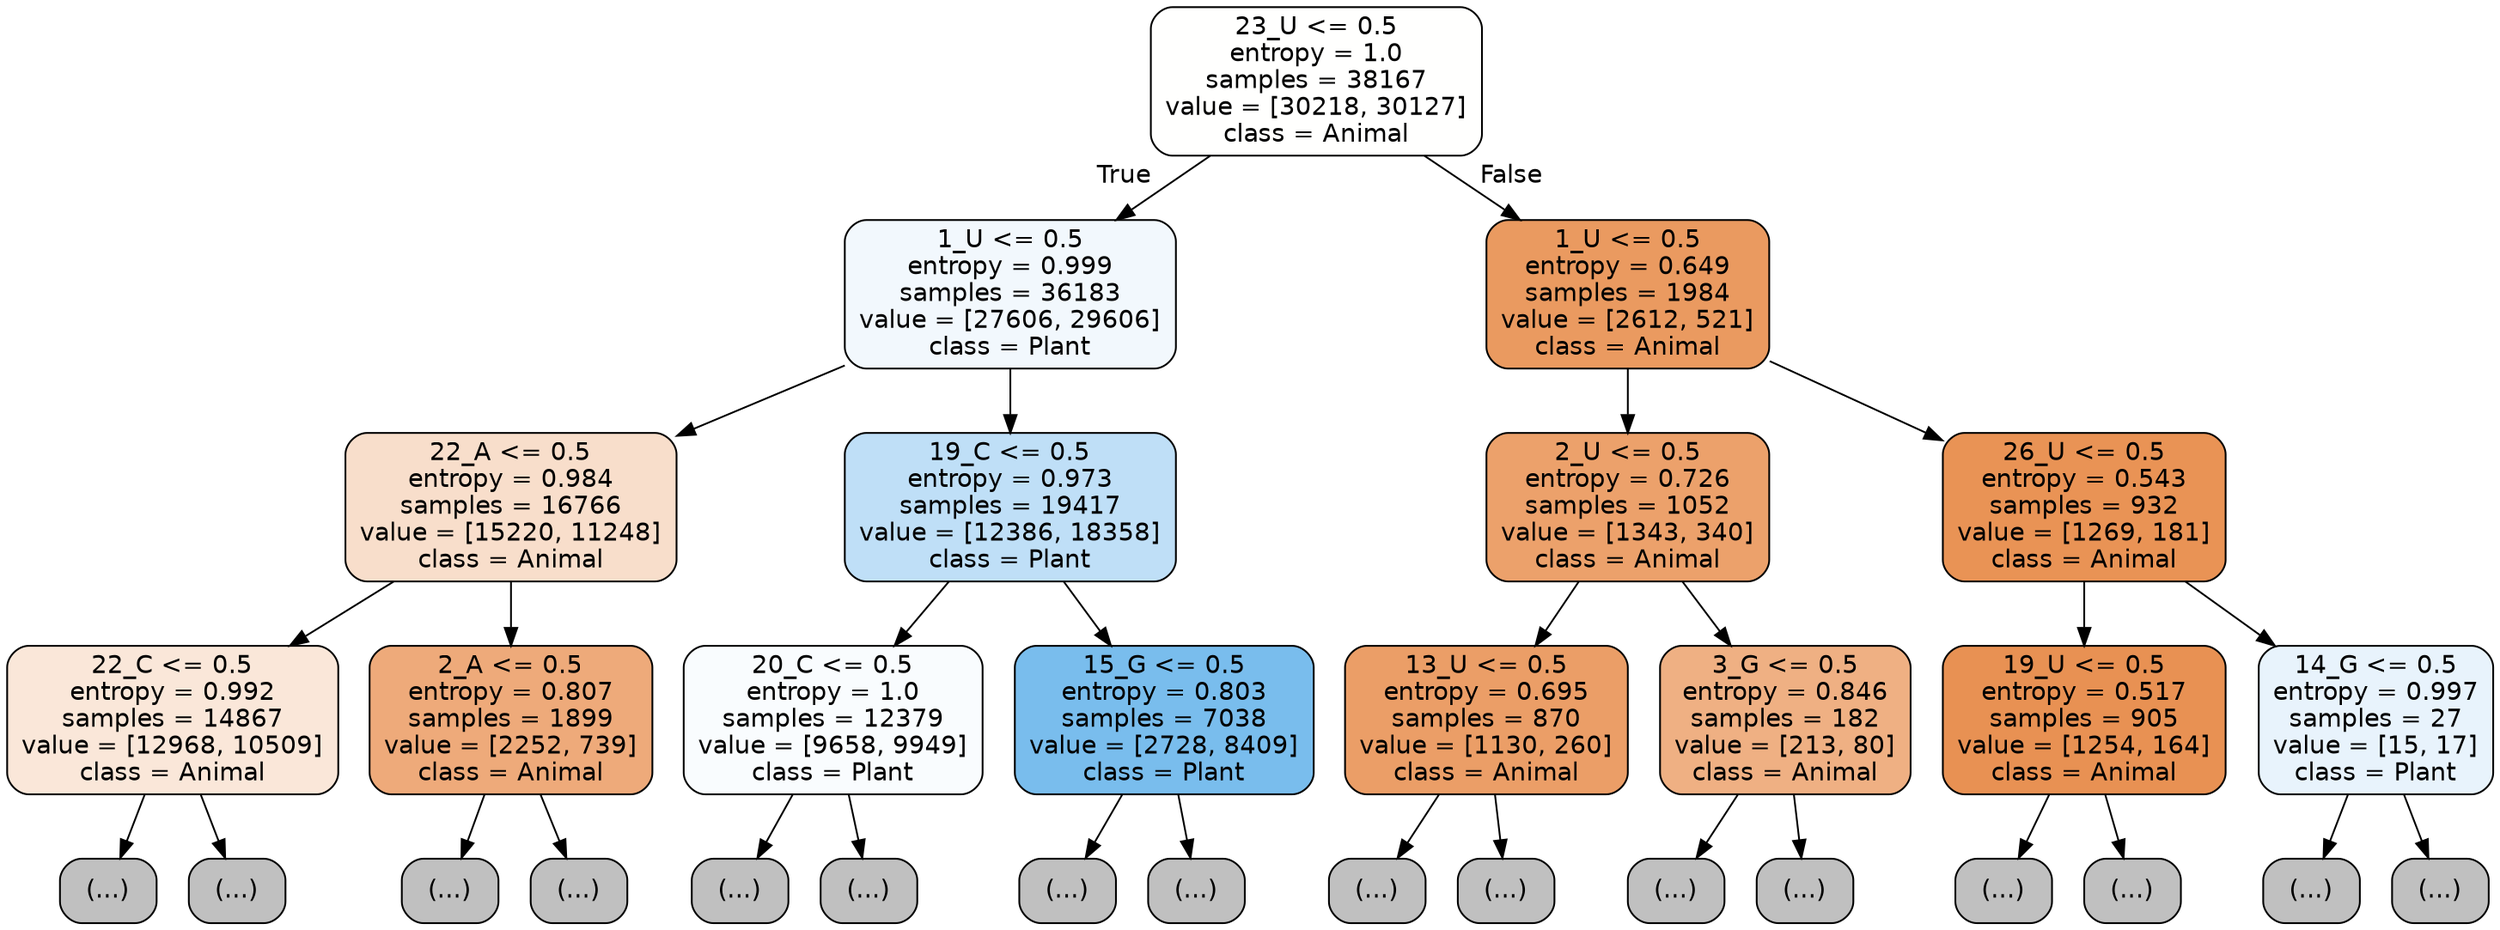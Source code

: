 digraph Tree {
node [shape=box, style="filled, rounded", color="black", fontname="helvetica"] ;
edge [fontname="helvetica"] ;
0 [label="23_U <= 0.5\nentropy = 1.0\nsamples = 38167\nvalue = [30218, 30127]\nclass = Animal", fillcolor="#fffffe"] ;
1 [label="1_U <= 0.5\nentropy = 0.999\nsamples = 36183\nvalue = [27606, 29606]\nclass = Plant", fillcolor="#f2f8fd"] ;
0 -> 1 [labeldistance=2.5, labelangle=45, headlabel="True"] ;
2 [label="22_A <= 0.5\nentropy = 0.984\nsamples = 16766\nvalue = [15220, 11248]\nclass = Animal", fillcolor="#f8decb"] ;
1 -> 2 ;
3 [label="22_C <= 0.5\nentropy = 0.992\nsamples = 14867\nvalue = [12968, 10509]\nclass = Animal", fillcolor="#fae7d9"] ;
2 -> 3 ;
4 [label="(...)", fillcolor="#C0C0C0"] ;
3 -> 4 ;
7357 [label="(...)", fillcolor="#C0C0C0"] ;
3 -> 7357 ;
8268 [label="2_A <= 0.5\nentropy = 0.807\nsamples = 1899\nvalue = [2252, 739]\nclass = Animal", fillcolor="#eeaa7a"] ;
2 -> 8268 ;
8269 [label="(...)", fillcolor="#C0C0C0"] ;
8268 -> 8269 ;
8956 [label="(...)", fillcolor="#C0C0C0"] ;
8268 -> 8956 ;
9245 [label="19_C <= 0.5\nentropy = 0.973\nsamples = 19417\nvalue = [12386, 18358]\nclass = Plant", fillcolor="#bfdff7"] ;
1 -> 9245 ;
9246 [label="20_C <= 0.5\nentropy = 1.0\nsamples = 12379\nvalue = [9658, 9949]\nclass = Plant", fillcolor="#f9fcfe"] ;
9245 -> 9246 ;
9247 [label="(...)", fillcolor="#C0C0C0"] ;
9246 -> 9247 ;
13342 [label="(...)", fillcolor="#C0C0C0"] ;
9246 -> 13342 ;
14515 [label="15_G <= 0.5\nentropy = 0.803\nsamples = 7038\nvalue = [2728, 8409]\nclass = Plant", fillcolor="#79bded"] ;
9245 -> 14515 ;
14516 [label="(...)", fillcolor="#C0C0C0"] ;
14515 -> 14516 ;
15879 [label="(...)", fillcolor="#C0C0C0"] ;
14515 -> 15879 ;
16272 [label="1_U <= 0.5\nentropy = 0.649\nsamples = 1984\nvalue = [2612, 521]\nclass = Animal", fillcolor="#ea9a60"] ;
0 -> 16272 [labeldistance=2.5, labelangle=-45, headlabel="False"] ;
16273 [label="2_U <= 0.5\nentropy = 0.726\nsamples = 1052\nvalue = [1343, 340]\nclass = Animal", fillcolor="#eca16b"] ;
16272 -> 16273 ;
16274 [label="13_U <= 0.5\nentropy = 0.695\nsamples = 870\nvalue = [1130, 260]\nclass = Animal", fillcolor="#eb9e67"] ;
16273 -> 16274 ;
16275 [label="(...)", fillcolor="#C0C0C0"] ;
16274 -> 16275 ;
16536 [label="(...)", fillcolor="#C0C0C0"] ;
16274 -> 16536 ;
16643 [label="3_G <= 0.5\nentropy = 0.846\nsamples = 182\nvalue = [213, 80]\nclass = Animal", fillcolor="#efb083"] ;
16273 -> 16643 ;
16644 [label="(...)", fillcolor="#C0C0C0"] ;
16643 -> 16644 ;
16721 [label="(...)", fillcolor="#C0C0C0"] ;
16643 -> 16721 ;
16746 [label="26_U <= 0.5\nentropy = 0.543\nsamples = 932\nvalue = [1269, 181]\nclass = Animal", fillcolor="#e99355"] ;
16272 -> 16746 ;
16747 [label="19_U <= 0.5\nentropy = 0.517\nsamples = 905\nvalue = [1254, 164]\nclass = Animal", fillcolor="#e89153"] ;
16746 -> 16747 ;
16748 [label="(...)", fillcolor="#C0C0C0"] ;
16747 -> 16748 ;
16989 [label="(...)", fillcolor="#C0C0C0"] ;
16747 -> 16989 ;
17040 [label="14_G <= 0.5\nentropy = 0.997\nsamples = 27\nvalue = [15, 17]\nclass = Plant", fillcolor="#e8f3fc"] ;
16746 -> 17040 ;
17041 [label="(...)", fillcolor="#C0C0C0"] ;
17040 -> 17041 ;
17048 [label="(...)", fillcolor="#C0C0C0"] ;
17040 -> 17048 ;
}